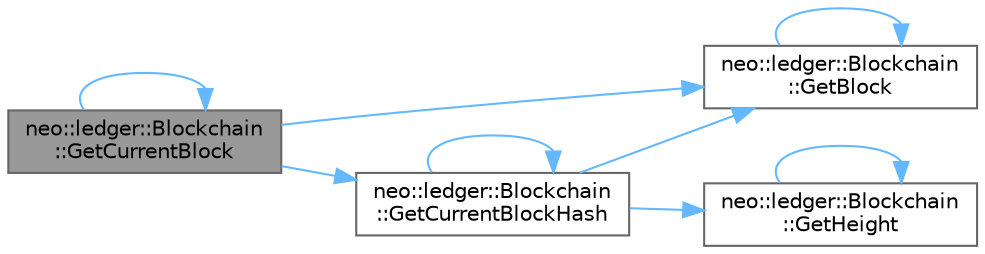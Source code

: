 digraph "neo::ledger::Blockchain::GetCurrentBlock"
{
 // LATEX_PDF_SIZE
  bgcolor="transparent";
  edge [fontname=Helvetica,fontsize=10,labelfontname=Helvetica,labelfontsize=10];
  node [fontname=Helvetica,fontsize=10,shape=box,height=0.2,width=0.4];
  rankdir="LR";
  Node1 [id="Node000001",label="neo::ledger::Blockchain\l::GetCurrentBlock",height=0.2,width=0.4,color="gray40", fillcolor="grey60", style="filled", fontcolor="black",tooltip="Gets the current block."];
  Node1 -> Node2 [id="edge1_Node000001_Node000002",color="steelblue1",style="solid",tooltip=" "];
  Node2 [id="Node000002",label="neo::ledger::Blockchain\l::GetBlock",height=0.2,width=0.4,color="grey40", fillcolor="white", style="filled",URL="$classneo_1_1ledger_1_1_blockchain.html#a9af172a7a4817451e1ed996d8b358c26",tooltip="Gets a block by hash."];
  Node2 -> Node2 [id="edge2_Node000002_Node000002",color="steelblue1",style="solid",tooltip=" "];
  Node1 -> Node1 [id="edge3_Node000001_Node000001",color="steelblue1",style="solid",tooltip=" "];
  Node1 -> Node3 [id="edge4_Node000001_Node000003",color="steelblue1",style="solid",tooltip=" "];
  Node3 [id="Node000003",label="neo::ledger::Blockchain\l::GetCurrentBlockHash",height=0.2,width=0.4,color="grey40", fillcolor="white", style="filled",URL="$classneo_1_1ledger_1_1_blockchain.html#ad4ce4638a6cfb541f769f29a07b75535",tooltip="Gets the current block hash."];
  Node3 -> Node2 [id="edge5_Node000003_Node000002",color="steelblue1",style="solid",tooltip=" "];
  Node3 -> Node3 [id="edge6_Node000003_Node000003",color="steelblue1",style="solid",tooltip=" "];
  Node3 -> Node4 [id="edge7_Node000003_Node000004",color="steelblue1",style="solid",tooltip=" "];
  Node4 [id="Node000004",label="neo::ledger::Blockchain\l::GetHeight",height=0.2,width=0.4,color="grey40", fillcolor="white", style="filled",URL="$classneo_1_1ledger_1_1_blockchain.html#a7a9cd9b58a2641bb7c0e2c9b18f888de",tooltip="Gets the current block height."];
  Node4 -> Node4 [id="edge8_Node000004_Node000004",color="steelblue1",style="solid",tooltip=" "];
}
